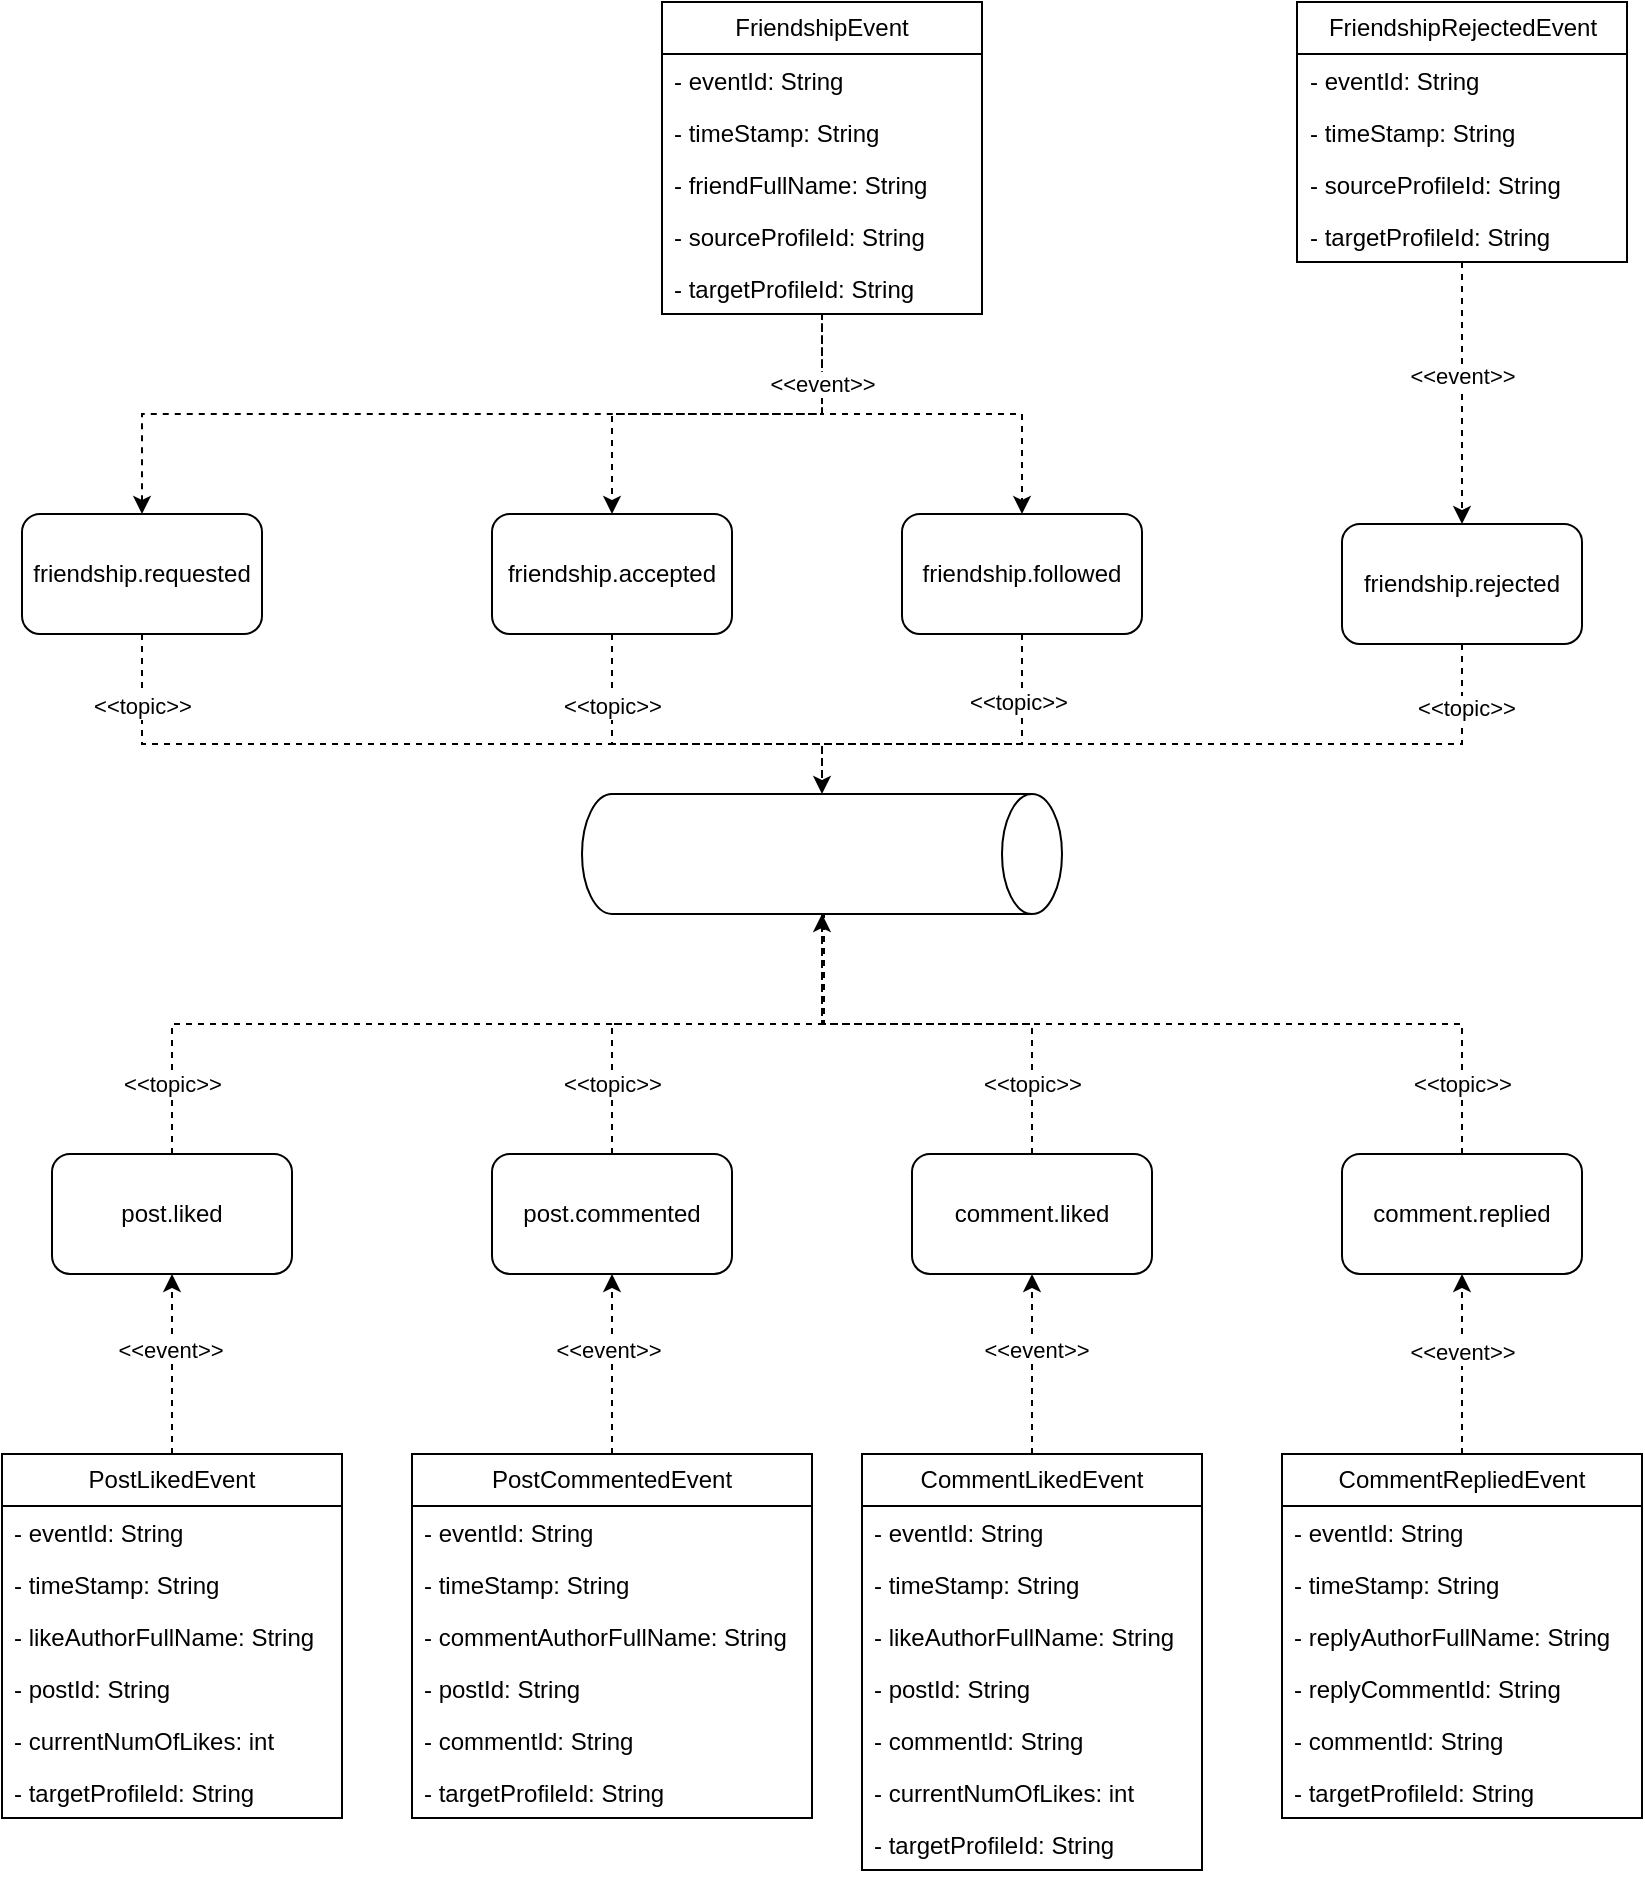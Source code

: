<mxfile version="24.7.8">
  <diagram name="Page-1" id="SWG2j3Kry0sIT1qbYu7V">
    <mxGraphModel dx="1232" dy="1103" grid="1" gridSize="10" guides="1" tooltips="1" connect="1" arrows="1" fold="1" page="1" pageScale="1" pageWidth="850" pageHeight="1100" math="0" shadow="0">
      <root>
        <mxCell id="0" />
        <mxCell id="1" parent="0" />
        <mxCell id="0Iq2r7-u72RE_xHT1Mbm-3" value="" style="group" vertex="1" connectable="0" parent="1">
          <mxGeometry x="310" y="405" width="240" height="60" as="geometry" />
        </mxCell>
        <mxCell id="0Iq2r7-u72RE_xHT1Mbm-1" value="" style="shape=cylinder3;whiteSpace=wrap;html=1;boundedLbl=1;backgroundOutline=1;size=15;direction=south;" vertex="1" parent="0Iq2r7-u72RE_xHT1Mbm-3">
          <mxGeometry width="240" height="60" as="geometry" />
        </mxCell>
        <mxCell id="0Iq2r7-u72RE_xHT1Mbm-2" value="" style="shape=image;verticalLabelPosition=bottom;labelBackgroundColor=default;verticalAlign=top;aspect=fixed;imageAspect=0;image=https://www.ovhcloud.com/sites/default/files/styles/text_media_horizontal/public/2021-09/ECX-1909_Hero_Kafka_600x400%402x-1.png;" vertex="1" parent="0Iq2r7-u72RE_xHT1Mbm-3">
          <mxGeometry x="50" y="5" width="129.29" height="50" as="geometry" />
        </mxCell>
        <mxCell id="0Iq2r7-u72RE_xHT1Mbm-4" value="post.liked" style="rounded=1;whiteSpace=wrap;html=1;" vertex="1" parent="1">
          <mxGeometry x="45" y="585" width="120" height="60" as="geometry" />
        </mxCell>
        <mxCell id="0Iq2r7-u72RE_xHT1Mbm-5" value="post.commented" style="rounded=1;whiteSpace=wrap;html=1;" vertex="1" parent="1">
          <mxGeometry x="265" y="585" width="120" height="60" as="geometry" />
        </mxCell>
        <mxCell id="0Iq2r7-u72RE_xHT1Mbm-6" value="comment.liked" style="rounded=1;whiteSpace=wrap;html=1;" vertex="1" parent="1">
          <mxGeometry x="475" y="585" width="120" height="60" as="geometry" />
        </mxCell>
        <mxCell id="0Iq2r7-u72RE_xHT1Mbm-7" value="comment.replied" style="rounded=1;whiteSpace=wrap;html=1;" vertex="1" parent="1">
          <mxGeometry x="690" y="585" width="120" height="60" as="geometry" />
        </mxCell>
        <mxCell id="0Iq2r7-u72RE_xHT1Mbm-100" style="edgeStyle=orthogonalEdgeStyle;rounded=0;orthogonalLoop=1;jettySize=auto;html=1;entryX=0.5;entryY=1;entryDx=0;entryDy=0;endArrow=none;endFill=0;dashed=1;startArrow=classic;startFill=1;" edge="1" parent="1" source="0Iq2r7-u72RE_xHT1Mbm-8" target="0Iq2r7-u72RE_xHT1Mbm-42">
          <mxGeometry relative="1" as="geometry">
            <Array as="points">
              <mxPoint x="90" y="215" />
              <mxPoint x="430" y="215" />
            </Array>
          </mxGeometry>
        </mxCell>
        <mxCell id="0Iq2r7-u72RE_xHT1Mbm-8" value="friendship.requested" style="rounded=1;whiteSpace=wrap;html=1;" vertex="1" parent="1">
          <mxGeometry x="30" y="265" width="120" height="60" as="geometry" />
        </mxCell>
        <mxCell id="0Iq2r7-u72RE_xHT1Mbm-9" value="friendship.accepted" style="rounded=1;whiteSpace=wrap;html=1;" vertex="1" parent="1">
          <mxGeometry x="265" y="265" width="120" height="60" as="geometry" />
        </mxCell>
        <mxCell id="0Iq2r7-u72RE_xHT1Mbm-10" value="friendship.followed" style="rounded=1;whiteSpace=wrap;html=1;" vertex="1" parent="1">
          <mxGeometry x="470" y="265" width="120" height="60" as="geometry" />
        </mxCell>
        <mxCell id="0Iq2r7-u72RE_xHT1Mbm-11" style="edgeStyle=orthogonalEdgeStyle;rounded=0;orthogonalLoop=1;jettySize=auto;html=1;endArrow=none;endFill=0;dashed=1;" edge="1" parent="1" source="0Iq2r7-u72RE_xHT1Mbm-8">
          <mxGeometry relative="1" as="geometry">
            <mxPoint x="430" y="405" as="targetPoint" />
            <Array as="points">
              <mxPoint x="90" y="380" />
              <mxPoint x="430" y="380" />
              <mxPoint x="430" y="405" />
            </Array>
          </mxGeometry>
        </mxCell>
        <mxCell id="0Iq2r7-u72RE_xHT1Mbm-54" value="&amp;lt;&amp;lt;topic&amp;gt;&amp;gt;" style="edgeLabel;html=1;align=center;verticalAlign=middle;resizable=0;points=[];" vertex="1" connectable="0" parent="0Iq2r7-u72RE_xHT1Mbm-11">
          <mxGeometry x="-0.76" y="-2" relative="1" as="geometry">
            <mxPoint x="2" y="-15" as="offset" />
          </mxGeometry>
        </mxCell>
        <mxCell id="0Iq2r7-u72RE_xHT1Mbm-12" style="edgeStyle=orthogonalEdgeStyle;rounded=0;orthogonalLoop=1;jettySize=auto;html=1;entryX=0;entryY=0.5;entryDx=0;entryDy=0;entryPerimeter=0;endArrow=none;endFill=0;dashed=1;" edge="1" parent="1" source="0Iq2r7-u72RE_xHT1Mbm-9" target="0Iq2r7-u72RE_xHT1Mbm-1">
          <mxGeometry relative="1" as="geometry">
            <Array as="points">
              <mxPoint x="325" y="380" />
              <mxPoint x="430" y="380" />
            </Array>
          </mxGeometry>
        </mxCell>
        <mxCell id="0Iq2r7-u72RE_xHT1Mbm-55" value="&amp;lt;&amp;lt;topic&amp;gt;&amp;gt;" style="edgeLabel;html=1;align=center;verticalAlign=middle;resizable=0;points=[];" vertex="1" connectable="0" parent="0Iq2r7-u72RE_xHT1Mbm-12">
          <mxGeometry x="-0.575" y="1" relative="1" as="geometry">
            <mxPoint x="-1" y="-4" as="offset" />
          </mxGeometry>
        </mxCell>
        <mxCell id="0Iq2r7-u72RE_xHT1Mbm-13" style="edgeStyle=orthogonalEdgeStyle;rounded=0;orthogonalLoop=1;jettySize=auto;html=1;entryX=0;entryY=0;entryDx=0;entryDy=15;entryPerimeter=0;endArrow=none;endFill=0;dashed=1;" edge="1" parent="1" source="0Iq2r7-u72RE_xHT1Mbm-10" target="0Iq2r7-u72RE_xHT1Mbm-1">
          <mxGeometry relative="1" as="geometry">
            <Array as="points">
              <mxPoint x="530" y="380" />
              <mxPoint x="430" y="380" />
              <mxPoint x="430" y="405" />
            </Array>
          </mxGeometry>
        </mxCell>
        <mxCell id="0Iq2r7-u72RE_xHT1Mbm-56" value="&amp;lt;&amp;lt;topic&amp;gt;&amp;gt;" style="edgeLabel;html=1;align=center;verticalAlign=middle;resizable=0;points=[];" vertex="1" connectable="0" parent="0Iq2r7-u72RE_xHT1Mbm-13">
          <mxGeometry x="-0.76" y="-2" relative="1" as="geometry">
            <mxPoint as="offset" />
          </mxGeometry>
        </mxCell>
        <mxCell id="0Iq2r7-u72RE_xHT1Mbm-14" style="edgeStyle=orthogonalEdgeStyle;rounded=0;orthogonalLoop=1;jettySize=auto;html=1;endArrow=none;endFill=0;dashed=1;" edge="1" parent="1" source="0Iq2r7-u72RE_xHT1Mbm-4">
          <mxGeometry relative="1" as="geometry">
            <mxPoint x="330" y="520" as="targetPoint" />
            <Array as="points">
              <mxPoint x="105" y="520" />
            </Array>
          </mxGeometry>
        </mxCell>
        <mxCell id="0Iq2r7-u72RE_xHT1Mbm-23" value="&amp;lt;&amp;lt;topic&amp;gt;&amp;gt;" style="edgeLabel;html=1;align=center;verticalAlign=middle;resizable=0;points=[];" vertex="1" connectable="0" parent="0Iq2r7-u72RE_xHT1Mbm-14">
          <mxGeometry x="-0.076" y="1" relative="1" as="geometry">
            <mxPoint x="-69" y="31" as="offset" />
          </mxGeometry>
        </mxCell>
        <mxCell id="0Iq2r7-u72RE_xHT1Mbm-15" style="edgeStyle=orthogonalEdgeStyle;rounded=0;orthogonalLoop=1;jettySize=auto;html=1;endArrow=none;endFill=0;dashed=1;entryX=1;entryY=0.5;entryDx=0;entryDy=0;entryPerimeter=0;" edge="1" parent="1" source="0Iq2r7-u72RE_xHT1Mbm-5" target="0Iq2r7-u72RE_xHT1Mbm-1">
          <mxGeometry relative="1" as="geometry">
            <mxPoint x="420" y="470" as="targetPoint" />
            <Array as="points">
              <mxPoint x="325" y="520" />
              <mxPoint x="430" y="520" />
            </Array>
          </mxGeometry>
        </mxCell>
        <mxCell id="0Iq2r7-u72RE_xHT1Mbm-26" value="&amp;lt;&amp;lt;topic&amp;gt;&amp;gt;" style="edgeLabel;html=1;align=center;verticalAlign=middle;resizable=0;points=[];" vertex="1" connectable="0" parent="0Iq2r7-u72RE_xHT1Mbm-15">
          <mxGeometry x="-0.012" y="-3" relative="1" as="geometry">
            <mxPoint x="-46" y="27" as="offset" />
          </mxGeometry>
        </mxCell>
        <mxCell id="0Iq2r7-u72RE_xHT1Mbm-16" style="edgeStyle=orthogonalEdgeStyle;rounded=0;orthogonalLoop=1;jettySize=auto;html=1;endArrow=none;endFill=0;dashed=1;" edge="1" parent="1" source="0Iq2r7-u72RE_xHT1Mbm-6">
          <mxGeometry relative="1" as="geometry">
            <mxPoint x="430" y="465" as="targetPoint" />
            <Array as="points">
              <mxPoint x="535" y="520" />
              <mxPoint x="431" y="520" />
            </Array>
          </mxGeometry>
        </mxCell>
        <mxCell id="0Iq2r7-u72RE_xHT1Mbm-27" value="&amp;lt;&amp;lt;topic&amp;gt;&amp;gt;" style="edgeLabel;html=1;align=center;verticalAlign=middle;resizable=0;points=[];" vertex="1" connectable="0" parent="0Iq2r7-u72RE_xHT1Mbm-16">
          <mxGeometry x="-0.185" y="1" relative="1" as="geometry">
            <mxPoint x="26" y="29" as="offset" />
          </mxGeometry>
        </mxCell>
        <mxCell id="0Iq2r7-u72RE_xHT1Mbm-17" style="edgeStyle=orthogonalEdgeStyle;rounded=0;orthogonalLoop=1;jettySize=auto;html=1;entryX=1;entryY=0.5;entryDx=0;entryDy=0;entryPerimeter=0;endArrow=classic;endFill=1;dashed=1;" edge="1" parent="1" source="0Iq2r7-u72RE_xHT1Mbm-7" target="0Iq2r7-u72RE_xHT1Mbm-1">
          <mxGeometry relative="1" as="geometry">
            <Array as="points">
              <mxPoint x="750" y="520" />
              <mxPoint x="430" y="520" />
            </Array>
          </mxGeometry>
        </mxCell>
        <mxCell id="0Iq2r7-u72RE_xHT1Mbm-29" value="&amp;lt;&amp;lt;topic&amp;gt;&amp;gt;" style="edgeLabel;html=1;align=center;verticalAlign=middle;resizable=0;points=[];" vertex="1" connectable="0" parent="0Iq2r7-u72RE_xHT1Mbm-17">
          <mxGeometry x="0.123" y="-3" relative="1" as="geometry">
            <mxPoint x="182" y="33" as="offset" />
          </mxGeometry>
        </mxCell>
        <mxCell id="0Iq2r7-u72RE_xHT1Mbm-83" style="edgeStyle=orthogonalEdgeStyle;rounded=0;orthogonalLoop=1;jettySize=auto;html=1;entryX=0.5;entryY=1;entryDx=0;entryDy=0;dashed=1;" edge="1" parent="1" source="0Iq2r7-u72RE_xHT1Mbm-18" target="0Iq2r7-u72RE_xHT1Mbm-4">
          <mxGeometry relative="1" as="geometry" />
        </mxCell>
        <mxCell id="0Iq2r7-u72RE_xHT1Mbm-107" value="&amp;lt;&amp;lt;event&amp;gt;&amp;gt;" style="edgeLabel;html=1;align=center;verticalAlign=middle;resizable=0;points=[];" vertex="1" connectable="0" parent="0Iq2r7-u72RE_xHT1Mbm-83">
          <mxGeometry x="0.156" y="1" relative="1" as="geometry">
            <mxPoint as="offset" />
          </mxGeometry>
        </mxCell>
        <object label="PostLikedEvent" id="0Iq2r7-u72RE_xHT1Mbm-18">
          <mxCell style="swimlane;fontStyle=0;childLayout=stackLayout;horizontal=1;startSize=26;fillColor=none;horizontalStack=0;resizeParent=1;resizeParentMax=0;resizeLast=0;collapsible=1;marginBottom=0;whiteSpace=wrap;html=1;points=[[0,0,0,0,0],[0,0.25,0,0,0],[0,0.5,0,0,0],[0,0.75,0,0,0],[0,1,0,0,0],[0.25,0,0,0,0],[0.25,1,0,0,0],[0.5,0,0,0,0],[0.5,1,0,0,0],[0.75,0,0,0,0],[0.75,1,0,0,0],[1,0,0,0,0],[1,0.25,0,0,0],[1,0.5,0,0,0],[1,0.75,0,0,0],[1,1,0,0,0]];" vertex="1" parent="1">
            <mxGeometry x="20" y="735" width="170" height="182" as="geometry">
              <mxRectangle x="130" y="570" width="120" height="30" as="alternateBounds" />
            </mxGeometry>
          </mxCell>
        </object>
        <mxCell id="0Iq2r7-u72RE_xHT1Mbm-19" value="- eventId: String" style="text;strokeColor=none;fillColor=none;align=left;verticalAlign=top;spacingLeft=4;spacingRight=4;overflow=hidden;rotatable=0;points=[[0,0.5],[1,0.5]];portConstraint=eastwest;whiteSpace=wrap;html=1;" vertex="1" parent="0Iq2r7-u72RE_xHT1Mbm-18">
          <mxGeometry y="26" width="170" height="26" as="geometry" />
        </mxCell>
        <mxCell id="0Iq2r7-u72RE_xHT1Mbm-74" value="- timeStamp: String" style="text;strokeColor=none;fillColor=none;align=left;verticalAlign=top;spacingLeft=4;spacingRight=4;overflow=hidden;rotatable=0;points=[[0,0.5],[1,0.5]];portConstraint=eastwest;whiteSpace=wrap;html=1;" vertex="1" parent="0Iq2r7-u72RE_xHT1Mbm-18">
          <mxGeometry y="52" width="170" height="26" as="geometry" />
        </mxCell>
        <mxCell id="0Iq2r7-u72RE_xHT1Mbm-20" value="- likeAuthorFullName: String" style="text;strokeColor=none;fillColor=none;align=left;verticalAlign=top;spacingLeft=4;spacingRight=4;overflow=hidden;rotatable=0;points=[[0,0.5],[1,0.5]];portConstraint=eastwest;whiteSpace=wrap;html=1;" vertex="1" parent="0Iq2r7-u72RE_xHT1Mbm-18">
          <mxGeometry y="78" width="170" height="26" as="geometry" />
        </mxCell>
        <mxCell id="0Iq2r7-u72RE_xHT1Mbm-21" value="- postId: String" style="text;strokeColor=none;fillColor=none;align=left;verticalAlign=top;spacingLeft=4;spacingRight=4;overflow=hidden;rotatable=0;points=[[0,0.5],[1,0.5]];portConstraint=eastwest;whiteSpace=wrap;html=1;" vertex="1" parent="0Iq2r7-u72RE_xHT1Mbm-18">
          <mxGeometry y="104" width="170" height="26" as="geometry" />
        </mxCell>
        <mxCell id="0Iq2r7-u72RE_xHT1Mbm-68" value="- currentNumOfLikes: int" style="text;strokeColor=none;fillColor=none;align=left;verticalAlign=top;spacingLeft=4;spacingRight=4;overflow=hidden;rotatable=0;points=[[0,0.5],[1,0.5]];portConstraint=eastwest;whiteSpace=wrap;html=1;" vertex="1" parent="0Iq2r7-u72RE_xHT1Mbm-18">
          <mxGeometry y="130" width="170" height="26" as="geometry" />
        </mxCell>
        <mxCell id="0Iq2r7-u72RE_xHT1Mbm-93" value="- targetProfileId: String" style="text;strokeColor=none;fillColor=none;align=left;verticalAlign=top;spacingLeft=4;spacingRight=4;overflow=hidden;rotatable=0;points=[[0,0.5],[1,0.5]];portConstraint=eastwest;whiteSpace=wrap;html=1;" vertex="1" parent="0Iq2r7-u72RE_xHT1Mbm-18">
          <mxGeometry y="156" width="170" height="26" as="geometry" />
        </mxCell>
        <mxCell id="0Iq2r7-u72RE_xHT1Mbm-84" style="edgeStyle=orthogonalEdgeStyle;rounded=0;orthogonalLoop=1;jettySize=auto;html=1;entryX=0.5;entryY=1;entryDx=0;entryDy=0;dashed=1;" edge="1" parent="1" source="0Iq2r7-u72RE_xHT1Mbm-30" target="0Iq2r7-u72RE_xHT1Mbm-5">
          <mxGeometry relative="1" as="geometry" />
        </mxCell>
        <mxCell id="0Iq2r7-u72RE_xHT1Mbm-108" value="&amp;lt;&amp;lt;event&amp;gt;&amp;gt;" style="edgeLabel;html=1;align=center;verticalAlign=middle;resizable=0;points=[];" vertex="1" connectable="0" parent="0Iq2r7-u72RE_xHT1Mbm-84">
          <mxGeometry x="0.156" y="2" relative="1" as="geometry">
            <mxPoint as="offset" />
          </mxGeometry>
        </mxCell>
        <mxCell id="0Iq2r7-u72RE_xHT1Mbm-30" value="PostCommentedEvent" style="swimlane;fontStyle=0;childLayout=stackLayout;horizontal=1;startSize=26;fillColor=none;horizontalStack=0;resizeParent=1;resizeParentMax=0;resizeLast=0;collapsible=1;marginBottom=0;whiteSpace=wrap;html=1;" vertex="1" parent="1">
          <mxGeometry x="225" y="735" width="200" height="182" as="geometry" />
        </mxCell>
        <mxCell id="0Iq2r7-u72RE_xHT1Mbm-31" value="- eventId: String" style="text;strokeColor=none;fillColor=none;align=left;verticalAlign=top;spacingLeft=4;spacingRight=4;overflow=hidden;rotatable=0;points=[[0,0.5],[1,0.5]];portConstraint=eastwest;whiteSpace=wrap;html=1;" vertex="1" parent="0Iq2r7-u72RE_xHT1Mbm-30">
          <mxGeometry y="26" width="200" height="26" as="geometry" />
        </mxCell>
        <mxCell id="0Iq2r7-u72RE_xHT1Mbm-76" value="- timeStamp: String" style="text;strokeColor=none;fillColor=none;align=left;verticalAlign=top;spacingLeft=4;spacingRight=4;overflow=hidden;rotatable=0;points=[[0,0.5],[1,0.5]];portConstraint=eastwest;whiteSpace=wrap;html=1;" vertex="1" parent="0Iq2r7-u72RE_xHT1Mbm-30">
          <mxGeometry y="52" width="200" height="26" as="geometry" />
        </mxCell>
        <mxCell id="0Iq2r7-u72RE_xHT1Mbm-32" value="- commentAuthorFullName: String" style="text;strokeColor=none;fillColor=none;align=left;verticalAlign=top;spacingLeft=4;spacingRight=4;overflow=hidden;rotatable=0;points=[[0,0.5],[1,0.5]];portConstraint=eastwest;whiteSpace=wrap;html=1;" vertex="1" parent="0Iq2r7-u72RE_xHT1Mbm-30">
          <mxGeometry y="78" width="200" height="26" as="geometry" />
        </mxCell>
        <mxCell id="0Iq2r7-u72RE_xHT1Mbm-70" value="- postId: String" style="text;strokeColor=none;fillColor=none;align=left;verticalAlign=top;spacingLeft=4;spacingRight=4;overflow=hidden;rotatable=0;points=[[0,0.5],[1,0.5]];portConstraint=eastwest;whiteSpace=wrap;html=1;" vertex="1" parent="0Iq2r7-u72RE_xHT1Mbm-30">
          <mxGeometry y="104" width="200" height="26" as="geometry" />
        </mxCell>
        <mxCell id="0Iq2r7-u72RE_xHT1Mbm-33" value="- commentId: String" style="text;strokeColor=none;fillColor=none;align=left;verticalAlign=top;spacingLeft=4;spacingRight=4;overflow=hidden;rotatable=0;points=[[0,0.5],[1,0.5]];portConstraint=eastwest;whiteSpace=wrap;html=1;" vertex="1" parent="0Iq2r7-u72RE_xHT1Mbm-30">
          <mxGeometry y="130" width="200" height="26" as="geometry" />
        </mxCell>
        <mxCell id="0Iq2r7-u72RE_xHT1Mbm-94" value="- targetProfileId: String" style="text;strokeColor=none;fillColor=none;align=left;verticalAlign=top;spacingLeft=4;spacingRight=4;overflow=hidden;rotatable=0;points=[[0,0.5],[1,0.5]];portConstraint=eastwest;whiteSpace=wrap;html=1;" vertex="1" parent="0Iq2r7-u72RE_xHT1Mbm-30">
          <mxGeometry y="156" width="200" height="26" as="geometry" />
        </mxCell>
        <mxCell id="0Iq2r7-u72RE_xHT1Mbm-87" style="edgeStyle=orthogonalEdgeStyle;rounded=0;orthogonalLoop=1;jettySize=auto;html=1;entryX=0.5;entryY=1;entryDx=0;entryDy=0;dashed=1;" edge="1" parent="1" source="0Iq2r7-u72RE_xHT1Mbm-34" target="0Iq2r7-u72RE_xHT1Mbm-6">
          <mxGeometry relative="1" as="geometry" />
        </mxCell>
        <mxCell id="0Iq2r7-u72RE_xHT1Mbm-109" value="&amp;lt;&amp;lt;event&amp;gt;&amp;gt;" style="edgeLabel;html=1;align=center;verticalAlign=middle;resizable=0;points=[];" vertex="1" connectable="0" parent="0Iq2r7-u72RE_xHT1Mbm-87">
          <mxGeometry x="0.156" y="-2" relative="1" as="geometry">
            <mxPoint as="offset" />
          </mxGeometry>
        </mxCell>
        <mxCell id="0Iq2r7-u72RE_xHT1Mbm-34" value="CommentLikedEvent" style="swimlane;fontStyle=0;childLayout=stackLayout;horizontal=1;startSize=26;fillColor=none;horizontalStack=0;resizeParent=1;resizeParentMax=0;resizeLast=0;collapsible=1;marginBottom=0;whiteSpace=wrap;html=1;" vertex="1" parent="1">
          <mxGeometry x="450" y="735" width="170" height="208" as="geometry" />
        </mxCell>
        <mxCell id="0Iq2r7-u72RE_xHT1Mbm-35" value="- eventId: String" style="text;strokeColor=none;fillColor=none;align=left;verticalAlign=top;spacingLeft=4;spacingRight=4;overflow=hidden;rotatable=0;points=[[0,0.5],[1,0.5]];portConstraint=eastwest;whiteSpace=wrap;html=1;" vertex="1" parent="0Iq2r7-u72RE_xHT1Mbm-34">
          <mxGeometry y="26" width="170" height="26" as="geometry" />
        </mxCell>
        <mxCell id="0Iq2r7-u72RE_xHT1Mbm-77" value="- timeStamp: String" style="text;strokeColor=none;fillColor=none;align=left;verticalAlign=top;spacingLeft=4;spacingRight=4;overflow=hidden;rotatable=0;points=[[0,0.5],[1,0.5]];portConstraint=eastwest;whiteSpace=wrap;html=1;" vertex="1" parent="0Iq2r7-u72RE_xHT1Mbm-34">
          <mxGeometry y="52" width="170" height="26" as="geometry" />
        </mxCell>
        <mxCell id="0Iq2r7-u72RE_xHT1Mbm-36" value="- likeAuthorFullName: String" style="text;strokeColor=none;fillColor=none;align=left;verticalAlign=top;spacingLeft=4;spacingRight=4;overflow=hidden;rotatable=0;points=[[0,0.5],[1,0.5]];portConstraint=eastwest;whiteSpace=wrap;html=1;" vertex="1" parent="0Iq2r7-u72RE_xHT1Mbm-34">
          <mxGeometry y="78" width="170" height="26" as="geometry" />
        </mxCell>
        <mxCell id="0Iq2r7-u72RE_xHT1Mbm-72" value="- postId: String" style="text;strokeColor=none;fillColor=none;align=left;verticalAlign=top;spacingLeft=4;spacingRight=4;overflow=hidden;rotatable=0;points=[[0,0.5],[1,0.5]];portConstraint=eastwest;whiteSpace=wrap;html=1;" vertex="1" parent="0Iq2r7-u72RE_xHT1Mbm-34">
          <mxGeometry y="104" width="170" height="26" as="geometry" />
        </mxCell>
        <mxCell id="0Iq2r7-u72RE_xHT1Mbm-37" value="- commentId: String" style="text;strokeColor=none;fillColor=none;align=left;verticalAlign=top;spacingLeft=4;spacingRight=4;overflow=hidden;rotatable=0;points=[[0,0.5],[1,0.5]];portConstraint=eastwest;whiteSpace=wrap;html=1;" vertex="1" parent="0Iq2r7-u72RE_xHT1Mbm-34">
          <mxGeometry y="130" width="170" height="26" as="geometry" />
        </mxCell>
        <mxCell id="0Iq2r7-u72RE_xHT1Mbm-73" value="- currentNumOfLikes: int" style="text;strokeColor=none;fillColor=none;align=left;verticalAlign=top;spacingLeft=4;spacingRight=4;overflow=hidden;rotatable=0;points=[[0,0.5],[1,0.5]];portConstraint=eastwest;whiteSpace=wrap;html=1;" vertex="1" parent="0Iq2r7-u72RE_xHT1Mbm-34">
          <mxGeometry y="156" width="170" height="26" as="geometry" />
        </mxCell>
        <mxCell id="0Iq2r7-u72RE_xHT1Mbm-95" value="- targetProfileId: String" style="text;strokeColor=none;fillColor=none;align=left;verticalAlign=top;spacingLeft=4;spacingRight=4;overflow=hidden;rotatable=0;points=[[0,0.5],[1,0.5]];portConstraint=eastwest;whiteSpace=wrap;html=1;" vertex="1" parent="0Iq2r7-u72RE_xHT1Mbm-34">
          <mxGeometry y="182" width="170" height="26" as="geometry" />
        </mxCell>
        <mxCell id="0Iq2r7-u72RE_xHT1Mbm-86" style="edgeStyle=orthogonalEdgeStyle;rounded=0;orthogonalLoop=1;jettySize=auto;html=1;entryX=0.5;entryY=1;entryDx=0;entryDy=0;dashed=1;" edge="1" parent="1" source="0Iq2r7-u72RE_xHT1Mbm-38" target="0Iq2r7-u72RE_xHT1Mbm-7">
          <mxGeometry relative="1" as="geometry" />
        </mxCell>
        <mxCell id="0Iq2r7-u72RE_xHT1Mbm-110" value="&amp;lt;&amp;lt;event&amp;gt;&amp;gt;" style="edgeLabel;html=1;align=center;verticalAlign=middle;resizable=0;points=[];" vertex="1" connectable="0" parent="0Iq2r7-u72RE_xHT1Mbm-86">
          <mxGeometry x="0.133" relative="1" as="geometry">
            <mxPoint as="offset" />
          </mxGeometry>
        </mxCell>
        <mxCell id="0Iq2r7-u72RE_xHT1Mbm-38" value="CommentRepliedEvent" style="swimlane;fontStyle=0;childLayout=stackLayout;horizontal=1;startSize=26;fillColor=none;horizontalStack=0;resizeParent=1;resizeParentMax=0;resizeLast=0;collapsible=1;marginBottom=0;whiteSpace=wrap;html=1;" vertex="1" parent="1">
          <mxGeometry x="660" y="735" width="180" height="182" as="geometry" />
        </mxCell>
        <mxCell id="0Iq2r7-u72RE_xHT1Mbm-39" value="- eventId: String" style="text;strokeColor=none;fillColor=none;align=left;verticalAlign=top;spacingLeft=4;spacingRight=4;overflow=hidden;rotatable=0;points=[[0,0.5],[1,0.5]];portConstraint=eastwest;whiteSpace=wrap;html=1;" vertex="1" parent="0Iq2r7-u72RE_xHT1Mbm-38">
          <mxGeometry y="26" width="180" height="26" as="geometry" />
        </mxCell>
        <mxCell id="0Iq2r7-u72RE_xHT1Mbm-82" value="- timeStamp: String" style="text;strokeColor=none;fillColor=none;align=left;verticalAlign=top;spacingLeft=4;spacingRight=4;overflow=hidden;rotatable=0;points=[[0,0.5],[1,0.5]];portConstraint=eastwest;whiteSpace=wrap;html=1;" vertex="1" parent="0Iq2r7-u72RE_xHT1Mbm-38">
          <mxGeometry y="52" width="180" height="26" as="geometry" />
        </mxCell>
        <mxCell id="0Iq2r7-u72RE_xHT1Mbm-40" value="- replyAuthorFullName: String" style="text;strokeColor=none;fillColor=none;align=left;verticalAlign=top;spacingLeft=4;spacingRight=4;overflow=hidden;rotatable=0;points=[[0,0.5],[1,0.5]];portConstraint=eastwest;whiteSpace=wrap;html=1;" vertex="1" parent="0Iq2r7-u72RE_xHT1Mbm-38">
          <mxGeometry y="78" width="180" height="26" as="geometry" />
        </mxCell>
        <mxCell id="0Iq2r7-u72RE_xHT1Mbm-41" value="- replyCommentId: String" style="text;strokeColor=none;fillColor=none;align=left;verticalAlign=top;spacingLeft=4;spacingRight=4;overflow=hidden;rotatable=0;points=[[0,0.5],[1,0.5]];portConstraint=eastwest;whiteSpace=wrap;html=1;" vertex="1" parent="0Iq2r7-u72RE_xHT1Mbm-38">
          <mxGeometry y="104" width="180" height="26" as="geometry" />
        </mxCell>
        <mxCell id="0Iq2r7-u72RE_xHT1Mbm-81" value="- commentId: String" style="text;strokeColor=none;fillColor=none;align=left;verticalAlign=top;spacingLeft=4;spacingRight=4;overflow=hidden;rotatable=0;points=[[0,0.5],[1,0.5]];portConstraint=eastwest;whiteSpace=wrap;html=1;" vertex="1" parent="0Iq2r7-u72RE_xHT1Mbm-38">
          <mxGeometry y="130" width="180" height="26" as="geometry" />
        </mxCell>
        <mxCell id="0Iq2r7-u72RE_xHT1Mbm-96" value="- targetProfileId: String" style="text;strokeColor=none;fillColor=none;align=left;verticalAlign=top;spacingLeft=4;spacingRight=4;overflow=hidden;rotatable=0;points=[[0,0.5],[1,0.5]];portConstraint=eastwest;whiteSpace=wrap;html=1;" vertex="1" parent="0Iq2r7-u72RE_xHT1Mbm-38">
          <mxGeometry y="156" width="180" height="26" as="geometry" />
        </mxCell>
        <mxCell id="0Iq2r7-u72RE_xHT1Mbm-102" style="edgeStyle=orthogonalEdgeStyle;rounded=0;orthogonalLoop=1;jettySize=auto;html=1;entryX=0.5;entryY=0;entryDx=0;entryDy=0;dashed=1;endArrow=classic;endFill=1;" edge="1" parent="1" source="0Iq2r7-u72RE_xHT1Mbm-42" target="0Iq2r7-u72RE_xHT1Mbm-9">
          <mxGeometry relative="1" as="geometry" />
        </mxCell>
        <mxCell id="0Iq2r7-u72RE_xHT1Mbm-105" style="edgeStyle=orthogonalEdgeStyle;rounded=0;orthogonalLoop=1;jettySize=auto;html=1;entryX=0.5;entryY=0;entryDx=0;entryDy=0;dashed=1;" edge="1" parent="1" source="0Iq2r7-u72RE_xHT1Mbm-42" target="0Iq2r7-u72RE_xHT1Mbm-10">
          <mxGeometry relative="1" as="geometry">
            <Array as="points">
              <mxPoint x="430" y="215" />
              <mxPoint x="530" y="215" />
            </Array>
          </mxGeometry>
        </mxCell>
        <mxCell id="0Iq2r7-u72RE_xHT1Mbm-106" value="&amp;lt;&amp;lt;event&amp;gt;&amp;gt;" style="edgeLabel;html=1;align=center;verticalAlign=middle;resizable=0;points=[];" vertex="1" connectable="0" parent="0Iq2r7-u72RE_xHT1Mbm-105">
          <mxGeometry x="-0.913" y="-4" relative="1" as="geometry">
            <mxPoint x="4" y="26" as="offset" />
          </mxGeometry>
        </mxCell>
        <mxCell id="0Iq2r7-u72RE_xHT1Mbm-42" value="FriendshipEvent" style="swimlane;fontStyle=0;childLayout=stackLayout;horizontal=1;startSize=26;fillColor=none;horizontalStack=0;resizeParent=1;resizeParentMax=0;resizeLast=0;collapsible=1;marginBottom=0;whiteSpace=wrap;html=1;" vertex="1" parent="1">
          <mxGeometry x="350" y="9" width="160" height="156" as="geometry" />
        </mxCell>
        <mxCell id="0Iq2r7-u72RE_xHT1Mbm-43" value="- eventId: String&lt;span style=&quot;white-space: pre;&quot;&gt;&#x9;&lt;/span&gt;" style="text;strokeColor=none;fillColor=none;align=left;verticalAlign=top;spacingLeft=4;spacingRight=4;overflow=hidden;rotatable=0;points=[[0,0.5],[1,0.5]];portConstraint=eastwest;whiteSpace=wrap;html=1;" vertex="1" parent="0Iq2r7-u72RE_xHT1Mbm-42">
          <mxGeometry y="26" width="160" height="26" as="geometry" />
        </mxCell>
        <mxCell id="0Iq2r7-u72RE_xHT1Mbm-44" value="- timeStamp: String" style="text;strokeColor=none;fillColor=none;align=left;verticalAlign=top;spacingLeft=4;spacingRight=4;overflow=hidden;rotatable=0;points=[[0,0.5],[1,0.5]];portConstraint=eastwest;whiteSpace=wrap;html=1;" vertex="1" parent="0Iq2r7-u72RE_xHT1Mbm-42">
          <mxGeometry y="52" width="160" height="26" as="geometry" />
        </mxCell>
        <mxCell id="0Iq2r7-u72RE_xHT1Mbm-45" value="- friendFullName: String" style="text;strokeColor=none;fillColor=none;align=left;verticalAlign=top;spacingLeft=4;spacingRight=4;overflow=hidden;rotatable=0;points=[[0,0.5],[1,0.5]];portConstraint=eastwest;whiteSpace=wrap;html=1;" vertex="1" parent="0Iq2r7-u72RE_xHT1Mbm-42">
          <mxGeometry y="78" width="160" height="26" as="geometry" />
        </mxCell>
        <mxCell id="0Iq2r7-u72RE_xHT1Mbm-120" value="- sourceProfileId: String" style="text;strokeColor=none;fillColor=none;align=left;verticalAlign=top;spacingLeft=4;spacingRight=4;overflow=hidden;rotatable=0;points=[[0,0.5],[1,0.5]];portConstraint=eastwest;whiteSpace=wrap;html=1;" vertex="1" parent="0Iq2r7-u72RE_xHT1Mbm-42">
          <mxGeometry y="104" width="160" height="26" as="geometry" />
        </mxCell>
        <mxCell id="0Iq2r7-u72RE_xHT1Mbm-97" value="- targetProfileId: String" style="text;strokeColor=none;fillColor=none;align=left;verticalAlign=top;spacingLeft=4;spacingRight=4;overflow=hidden;rotatable=0;points=[[0,0.5],[1,0.5]];portConstraint=eastwest;whiteSpace=wrap;html=1;" vertex="1" parent="0Iq2r7-u72RE_xHT1Mbm-42">
          <mxGeometry y="130" width="160" height="26" as="geometry" />
        </mxCell>
        <mxCell id="0Iq2r7-u72RE_xHT1Mbm-112" value="friendship.rejected" style="rounded=1;whiteSpace=wrap;html=1;" vertex="1" parent="1">
          <mxGeometry x="690" y="270" width="120" height="60" as="geometry" />
        </mxCell>
        <mxCell id="0Iq2r7-u72RE_xHT1Mbm-114" style="edgeStyle=orthogonalEdgeStyle;rounded=0;orthogonalLoop=1;jettySize=auto;html=1;entryX=0;entryY=0.5;entryDx=0;entryDy=0;entryPerimeter=0;dashed=1;" edge="1" parent="1" source="0Iq2r7-u72RE_xHT1Mbm-112" target="0Iq2r7-u72RE_xHT1Mbm-1">
          <mxGeometry relative="1" as="geometry">
            <Array as="points">
              <mxPoint x="750" y="380" />
              <mxPoint x="430" y="380" />
            </Array>
          </mxGeometry>
        </mxCell>
        <mxCell id="0Iq2r7-u72RE_xHT1Mbm-119" value="&amp;lt;&amp;lt;topic&amp;gt;&amp;gt;" style="edgeLabel;html=1;align=center;verticalAlign=middle;resizable=0;points=[];" vertex="1" connectable="0" parent="0Iq2r7-u72RE_xHT1Mbm-114">
          <mxGeometry x="-0.838" y="2" relative="1" as="geometry">
            <mxPoint as="offset" />
          </mxGeometry>
        </mxCell>
        <mxCell id="0Iq2r7-u72RE_xHT1Mbm-122" style="edgeStyle=orthogonalEdgeStyle;rounded=0;orthogonalLoop=1;jettySize=auto;html=1;entryX=0.5;entryY=0;entryDx=0;entryDy=0;dashed=1;" edge="1" parent="1" source="0Iq2r7-u72RE_xHT1Mbm-115" target="0Iq2r7-u72RE_xHT1Mbm-112">
          <mxGeometry relative="1" as="geometry" />
        </mxCell>
        <mxCell id="0Iq2r7-u72RE_xHT1Mbm-125" value="&amp;lt;&amp;lt;event&amp;gt;&amp;gt;" style="edgeLabel;html=1;align=center;verticalAlign=middle;resizable=0;points=[];" vertex="1" connectable="0" parent="0Iq2r7-u72RE_xHT1Mbm-122">
          <mxGeometry x="-0.13" relative="1" as="geometry">
            <mxPoint as="offset" />
          </mxGeometry>
        </mxCell>
        <mxCell id="0Iq2r7-u72RE_xHT1Mbm-115" value="FriendshipRejectedEvent" style="swimlane;fontStyle=0;childLayout=stackLayout;horizontal=1;startSize=26;fillColor=none;horizontalStack=0;resizeParent=1;resizeParentMax=0;resizeLast=0;collapsible=1;marginBottom=0;whiteSpace=wrap;html=1;" vertex="1" parent="1">
          <mxGeometry x="667.5" y="9" width="165" height="130" as="geometry" />
        </mxCell>
        <mxCell id="0Iq2r7-u72RE_xHT1Mbm-116" value="- eventId: String&lt;span style=&quot;white-space: pre;&quot;&gt;&#x9;&lt;/span&gt;" style="text;strokeColor=none;fillColor=none;align=left;verticalAlign=top;spacingLeft=4;spacingRight=4;overflow=hidden;rotatable=0;points=[[0,0.5],[1,0.5]];portConstraint=eastwest;whiteSpace=wrap;html=1;" vertex="1" parent="0Iq2r7-u72RE_xHT1Mbm-115">
          <mxGeometry y="26" width="165" height="26" as="geometry" />
        </mxCell>
        <mxCell id="0Iq2r7-u72RE_xHT1Mbm-117" value="- timeStamp: String" style="text;strokeColor=none;fillColor=none;align=left;verticalAlign=top;spacingLeft=4;spacingRight=4;overflow=hidden;rotatable=0;points=[[0,0.5],[1,0.5]];portConstraint=eastwest;whiteSpace=wrap;html=1;" vertex="1" parent="0Iq2r7-u72RE_xHT1Mbm-115">
          <mxGeometry y="52" width="165" height="26" as="geometry" />
        </mxCell>
        <mxCell id="0Iq2r7-u72RE_xHT1Mbm-118" value="- sourceProfileId: String" style="text;strokeColor=none;fillColor=none;align=left;verticalAlign=top;spacingLeft=4;spacingRight=4;overflow=hidden;rotatable=0;points=[[0,0.5],[1,0.5]];portConstraint=eastwest;whiteSpace=wrap;html=1;" vertex="1" parent="0Iq2r7-u72RE_xHT1Mbm-115">
          <mxGeometry y="78" width="165" height="26" as="geometry" />
        </mxCell>
        <mxCell id="0Iq2r7-u72RE_xHT1Mbm-121" value="- targetProfileId: String" style="text;strokeColor=none;fillColor=none;align=left;verticalAlign=top;spacingLeft=4;spacingRight=4;overflow=hidden;rotatable=0;points=[[0,0.5],[1,0.5]];portConstraint=eastwest;whiteSpace=wrap;html=1;" vertex="1" parent="0Iq2r7-u72RE_xHT1Mbm-115">
          <mxGeometry y="104" width="165" height="26" as="geometry" />
        </mxCell>
      </root>
    </mxGraphModel>
  </diagram>
</mxfile>
